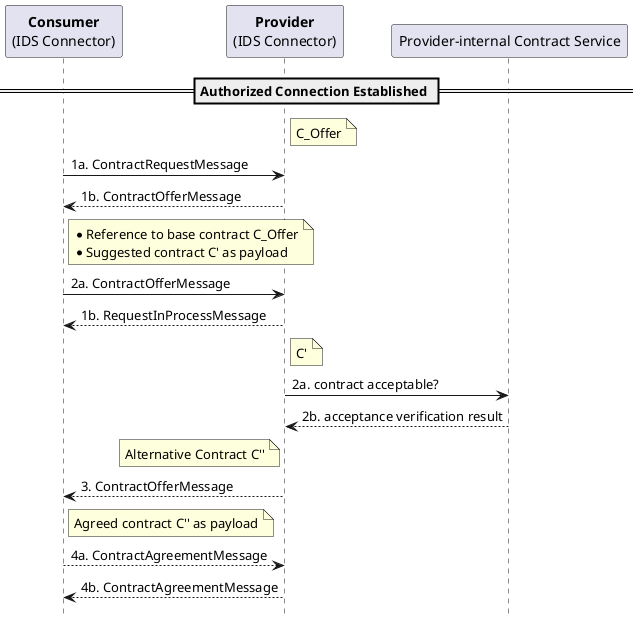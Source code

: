 @startuml

hide footbox

participant "**Consumer**\n(IDS Connector)" as C
participant "**Provider**\n(IDS Connector)" as P
participant "Provider-internal Contract Service" as PCS

== Authorized Connection Established ==

note right of P: C_Offer
C -> P: 1a. ContractRequestMessage
C <-- P: 1b. ContractOfferMessage

note right of C: *Reference to base contract C_Offer\n* Suggested contract C' as payload
C -> P: 2a. ContractOfferMessage

C <-- P: 1b. RequestInProcessMessage

note right of P: C'
P -> PCS: 2a. contract acceptable?
P <-- PCS: 2b. acceptance verification result

note left of P: Alternative Contract C''
P --> C: 3. ContractOfferMessage

note right of C: Agreed contract C'' as payload
C --> P: 4a. ContractAgreementMessage
P --> C: 4b. ContractAgreementMessage

@enduml
